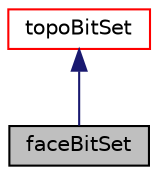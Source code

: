 digraph "faceBitSet"
{
  bgcolor="transparent";
  edge [fontname="Helvetica",fontsize="10",labelfontname="Helvetica",labelfontsize="10"];
  node [fontname="Helvetica",fontsize="10",shape=record];
  Node1 [label="faceBitSet",height=0.2,width=0.4,color="black", fillcolor="grey75", style="filled" fontcolor="black"];
  Node2 -> Node1 [dir="back",color="midnightblue",fontsize="10",style="solid",fontname="Helvetica"];
  Node2 [label="topoBitSet",height=0.2,width=0.4,color="red",URL="$classFoam_1_1topoBitSet.html",tooltip="Base for a special purpose topoSet using labels stored as a bitSet. "];
}
